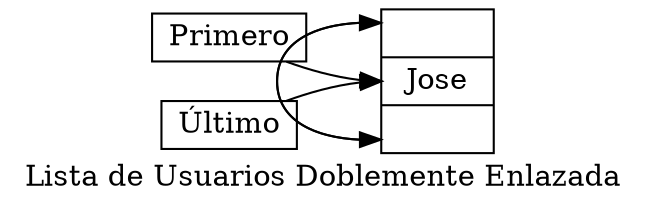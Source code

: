 digraph g {
rankdir=LR;
node [shape = record, height = 0.1];
nodo0[label = "<f0> |<f1> Jose |<f2> "];
nodo0:f0 -> nodo0:f2;
nodo0:f2 -> nodo0:f0;
Primero -> nodo0:f1;
Último -> nodo0:f1;
label = "Lista de Usuarios Doblemente Enlazada"
}